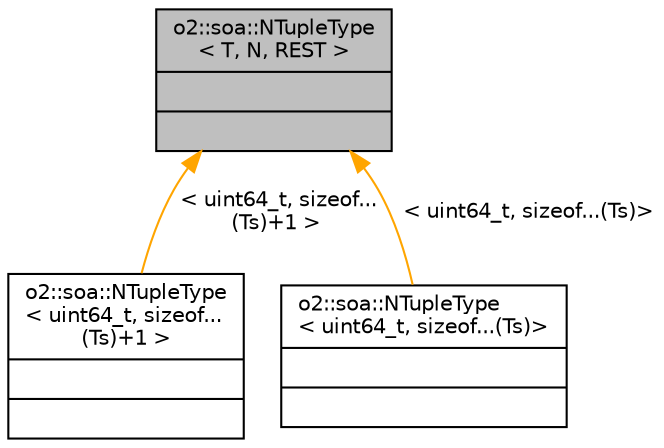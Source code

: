 digraph "o2::soa::NTupleType&lt; T, N, REST &gt;"
{
 // INTERACTIVE_SVG=YES
  bgcolor="transparent";
  edge [fontname="Helvetica",fontsize="10",labelfontname="Helvetica",labelfontsize="10"];
  node [fontname="Helvetica",fontsize="10",shape=record];
  Node0 [label="{o2::soa::NTupleType\l\< T, N, REST \>\n||}",height=0.2,width=0.4,color="black", fillcolor="grey75", style="filled", fontcolor="black"];
  Node0 -> Node1 [dir="back",color="orange",fontsize="10",style="solid",label=" \< uint64_t, sizeof...\l(Ts)+1 \>" ,fontname="Helvetica"];
  Node1 [label="{o2::soa::NTupleType\l\< uint64_t, sizeof...\l(Ts)+1 \>\n||}",height=0.2,width=0.4,color="black",URL="$dd/da8/structo2_1_1soa_1_1NTupleType.html"];
  Node0 -> Node2 [dir="back",color="orange",fontsize="10",style="solid",label=" \< uint64_t, sizeof...(Ts)\>" ,fontname="Helvetica"];
  Node2 [label="{o2::soa::NTupleType\l\< uint64_t, sizeof...(Ts)\>\n||}",height=0.2,width=0.4,color="black",URL="$dd/da8/structo2_1_1soa_1_1NTupleType.html"];
}
